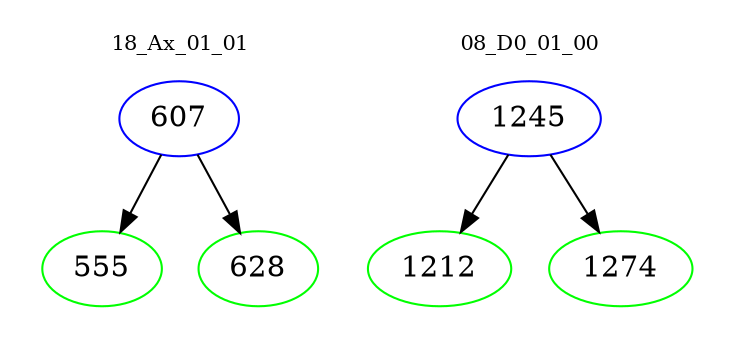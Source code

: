 digraph{
subgraph cluster_0 {
color = white
label = "18_Ax_01_01";
fontsize=10;
T0_607 [label="607", color="blue"]
T0_607 -> T0_555 [color="black"]
T0_555 [label="555", color="green"]
T0_607 -> T0_628 [color="black"]
T0_628 [label="628", color="green"]
}
subgraph cluster_1 {
color = white
label = "08_D0_01_00";
fontsize=10;
T1_1245 [label="1245", color="blue"]
T1_1245 -> T1_1212 [color="black"]
T1_1212 [label="1212", color="green"]
T1_1245 -> T1_1274 [color="black"]
T1_1274 [label="1274", color="green"]
}
}
